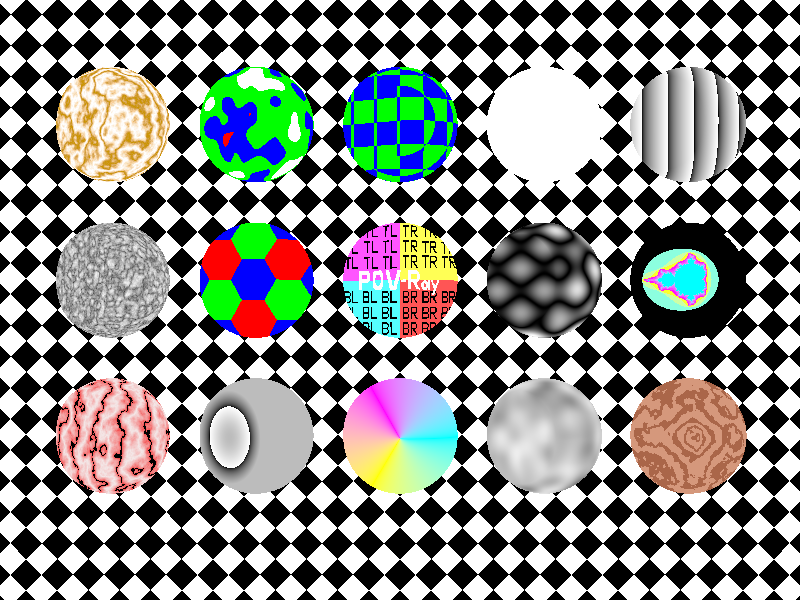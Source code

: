 // This work is licensed under the Creative Commons Attribution 3.0 Unported License.
// To view a copy of this license, visit http://creativecommons.org/licenses/by/3.0/
// or send a letter to Creative Commons, 444 Castro Street, Suite 900, Mountain View,
// California, 94041, USA.

// Persistence Of Vision raytracer sample file.
//
// -w320 -h240
// -w800 -h600 +a0.3

#version 3.7;
global_settings {assumed_gamma 1.0}

camera {
  location <0,7,-100>
  right   x*image_width/image_height
  angle 20 //direction 4 *z
  look_at <0,7.5,0>
}

plane {
  z, 3.01
  hollow on
  pigment {checker color rgb<1,1,1>, color rgb<1,1,1>*0  rotate<0,0,45>}
}

light_source { <300, 500, -500> color rgb<1,1,1>*0.65}
light_source { <-50,  10, -500> color rgb<1,1,1>*0.65}

#declare Radius =2.5;
#declare RowSpace=1.35;
#declare ColSpace=1.25;
#declare Dist=0.9-Radius;
#declare Row3=-Dist;
#declare Row2=Row3+Radius*RowSpace*2;
#declare Row1=Row2+Radius*RowSpace*2;
#declare Col1= -Radius*ColSpace*4;
#declare Col2= Col1+Radius*ColSpace*2;
#declare Col3= Col2+Radius*ColSpace*2;
#declare Col4= Col3+Radius*ColSpace*2;
#declare Col5= Col4+Radius*ColSpace*2;


#declare Thing=
intersection {
   sphere {<0, 0, 0>, 1}
   box{<-1,-1,-1><1,1,1> translate z*0.4 rotate 45*y}
   scale Radius
}


object {Thing pigment {agate}       translate <Col1 ,Row1 ,Dist>}
object {Thing pigment {bozo}        translate <Col2 ,Row1 ,Dist>}
object {Thing pigment {checker}     translate <Col3 ,Row1 ,Dist>}
object {Thing pigment {color rgb<1,1,1>} translate <Col4 ,Row1 ,Dist>}
object {Thing pigment {gradient x}       translate <Col5 ,Row1 ,Dist>}

object {Thing pigment {granite}                 translate <Col1 ,Row2 ,Dist>}
object {Thing pigment {hexagon rotate -x*90}    translate <Col2 ,Row2 ,Dist>}
object {Thing pigment {image_map{png "test.png"}
        translate -(x+y)/2
        scale 2*Radius}  translate <Col3 ,Row2 ,Dist>}
object {Thing pigment {leopard scale .3}    translate <Col4 ,Row2 ,Dist>}
object {Thing pigment {mandel 256} translate <Col5 ,Row2 ,Dist>}

object {Thing pigment {marble turbulence .8}  translate <Col1 ,Row3 ,Dist>}
object {Thing pigment {onion}   translate <Col2 ,Row3 ,Dist>}
object {Thing pigment {radial rotate -x*90}  translate <Col3 ,Row3 ,Dist>}
object {Thing pigment {spotted} translate <Col4 ,Row3 ,Dist>}
object {Thing pigment {wood turbulence .15 scale .5} translate <Col5 ,Row3 ,Dist>}
